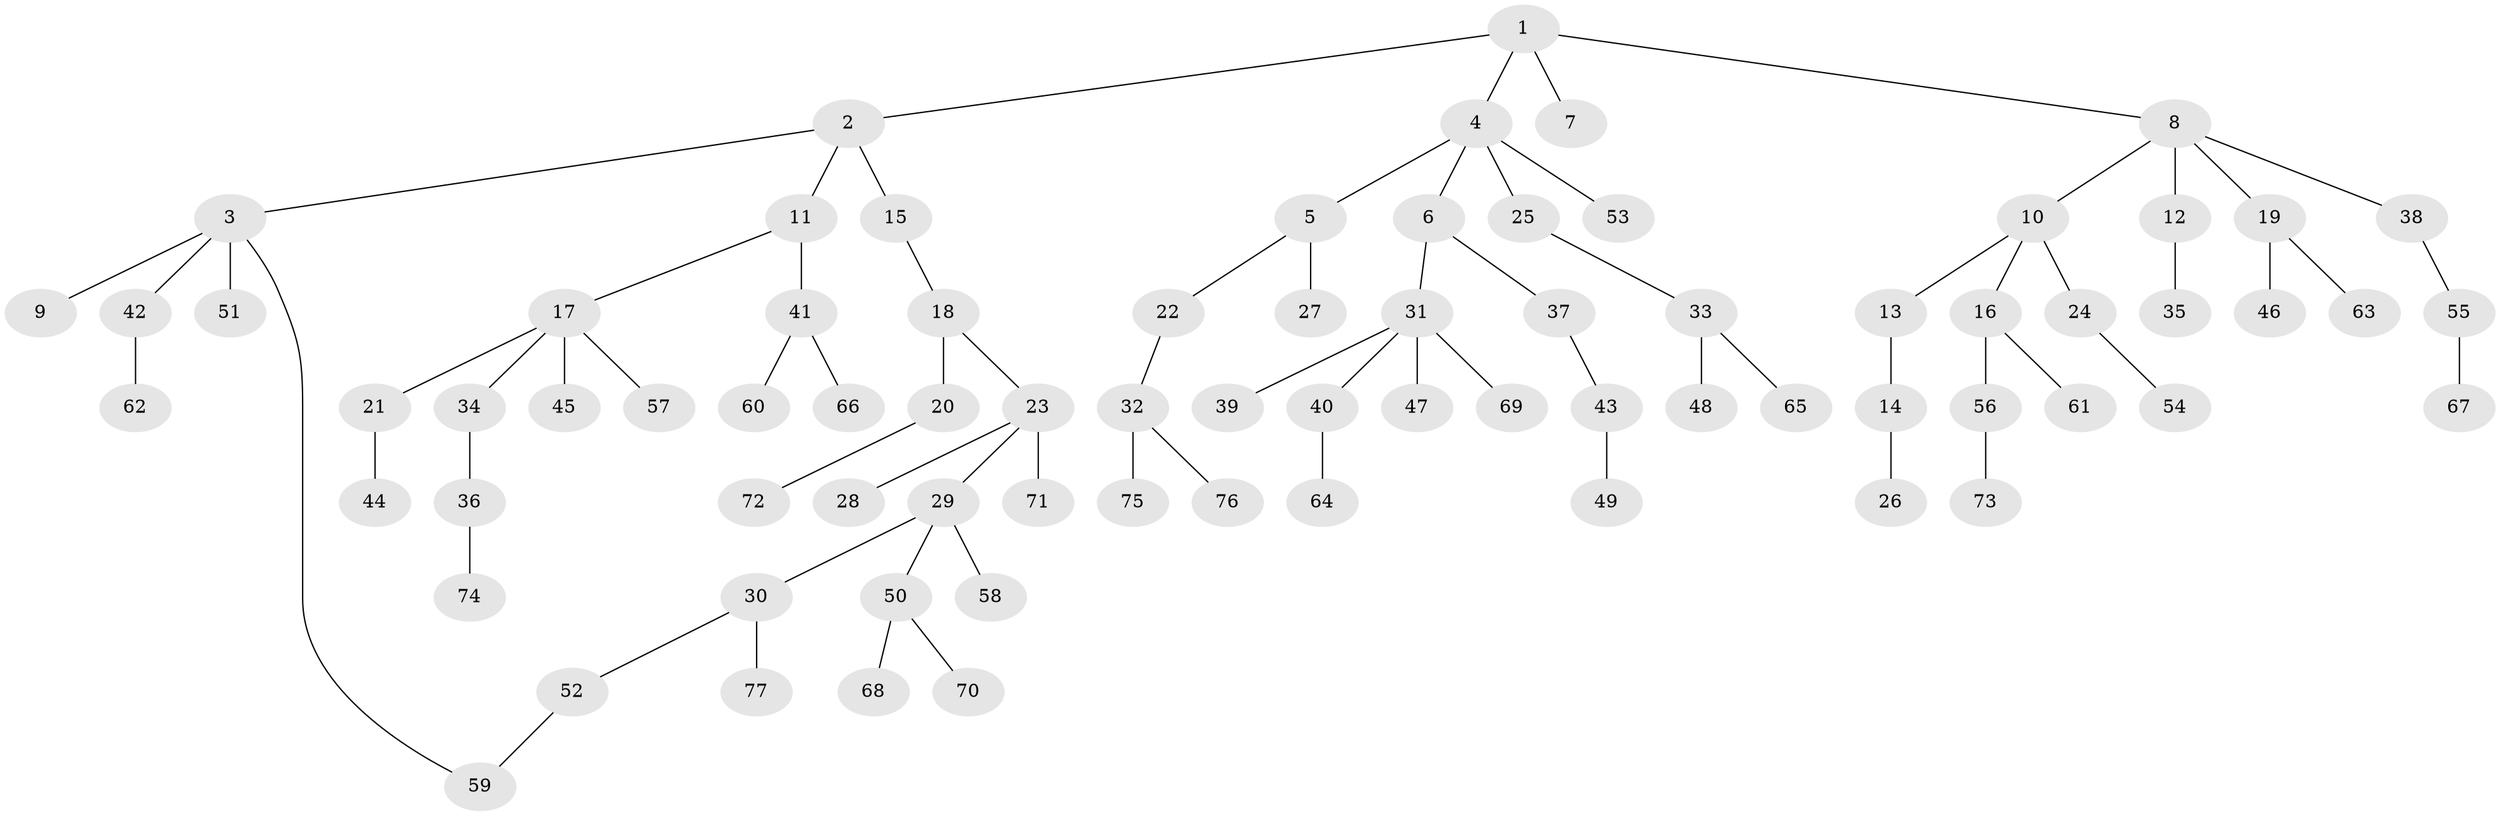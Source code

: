 // coarse degree distribution, {3: 0.08333333333333333, 4: 0.125, 2: 0.4583333333333333, 1: 0.3333333333333333}
// Generated by graph-tools (version 1.1) at 2025/49/03/04/25 22:49:09]
// undirected, 77 vertices, 77 edges
graph export_dot {
  node [color=gray90,style=filled];
  1;
  2;
  3;
  4;
  5;
  6;
  7;
  8;
  9;
  10;
  11;
  12;
  13;
  14;
  15;
  16;
  17;
  18;
  19;
  20;
  21;
  22;
  23;
  24;
  25;
  26;
  27;
  28;
  29;
  30;
  31;
  32;
  33;
  34;
  35;
  36;
  37;
  38;
  39;
  40;
  41;
  42;
  43;
  44;
  45;
  46;
  47;
  48;
  49;
  50;
  51;
  52;
  53;
  54;
  55;
  56;
  57;
  58;
  59;
  60;
  61;
  62;
  63;
  64;
  65;
  66;
  67;
  68;
  69;
  70;
  71;
  72;
  73;
  74;
  75;
  76;
  77;
  1 -- 2;
  1 -- 4;
  1 -- 7;
  1 -- 8;
  2 -- 3;
  2 -- 11;
  2 -- 15;
  3 -- 9;
  3 -- 42;
  3 -- 51;
  3 -- 59;
  4 -- 5;
  4 -- 6;
  4 -- 25;
  4 -- 53;
  5 -- 22;
  5 -- 27;
  6 -- 31;
  6 -- 37;
  8 -- 10;
  8 -- 12;
  8 -- 19;
  8 -- 38;
  10 -- 13;
  10 -- 16;
  10 -- 24;
  11 -- 17;
  11 -- 41;
  12 -- 35;
  13 -- 14;
  14 -- 26;
  15 -- 18;
  16 -- 56;
  16 -- 61;
  17 -- 21;
  17 -- 34;
  17 -- 45;
  17 -- 57;
  18 -- 20;
  18 -- 23;
  19 -- 46;
  19 -- 63;
  20 -- 72;
  21 -- 44;
  22 -- 32;
  23 -- 28;
  23 -- 29;
  23 -- 71;
  24 -- 54;
  25 -- 33;
  29 -- 30;
  29 -- 50;
  29 -- 58;
  30 -- 52;
  30 -- 77;
  31 -- 39;
  31 -- 40;
  31 -- 47;
  31 -- 69;
  32 -- 75;
  32 -- 76;
  33 -- 48;
  33 -- 65;
  34 -- 36;
  36 -- 74;
  37 -- 43;
  38 -- 55;
  40 -- 64;
  41 -- 60;
  41 -- 66;
  42 -- 62;
  43 -- 49;
  50 -- 68;
  50 -- 70;
  52 -- 59;
  55 -- 67;
  56 -- 73;
}
